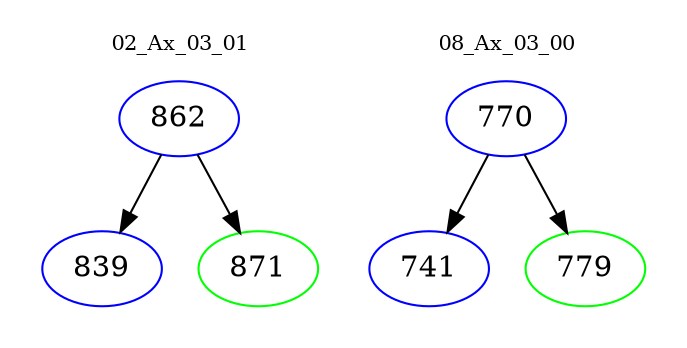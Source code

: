 digraph{
subgraph cluster_0 {
color = white
label = "02_Ax_03_01";
fontsize=10;
T0_862 [label="862", color="blue"]
T0_862 -> T0_839 [color="black"]
T0_839 [label="839", color="blue"]
T0_862 -> T0_871 [color="black"]
T0_871 [label="871", color="green"]
}
subgraph cluster_1 {
color = white
label = "08_Ax_03_00";
fontsize=10;
T1_770 [label="770", color="blue"]
T1_770 -> T1_741 [color="black"]
T1_741 [label="741", color="blue"]
T1_770 -> T1_779 [color="black"]
T1_779 [label="779", color="green"]
}
}

